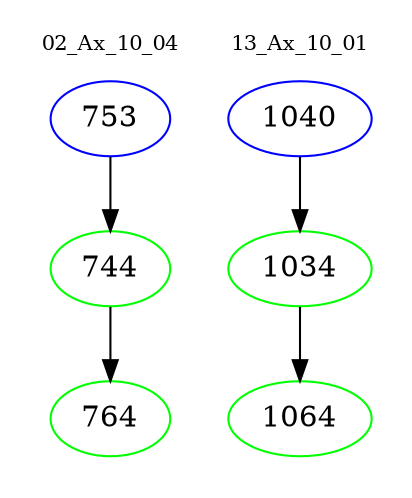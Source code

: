 digraph{
subgraph cluster_0 {
color = white
label = "02_Ax_10_04";
fontsize=10;
T0_753 [label="753", color="blue"]
T0_753 -> T0_744 [color="black"]
T0_744 [label="744", color="green"]
T0_744 -> T0_764 [color="black"]
T0_764 [label="764", color="green"]
}
subgraph cluster_1 {
color = white
label = "13_Ax_10_01";
fontsize=10;
T1_1040 [label="1040", color="blue"]
T1_1040 -> T1_1034 [color="black"]
T1_1034 [label="1034", color="green"]
T1_1034 -> T1_1064 [color="black"]
T1_1064 [label="1064", color="green"]
}
}
